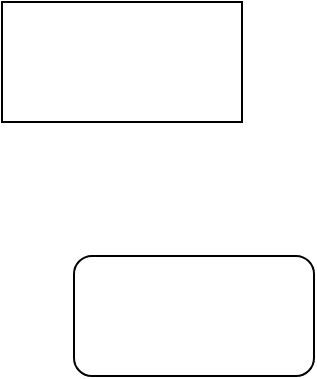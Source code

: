 <mxfile version="18.0.1" type="github">
  <diagram id="aSXv0q1WuANGzLaSVxcl" name="第 1 页">
    <mxGraphModel dx="965" dy="148" grid="0" gridSize="10" guides="1" tooltips="1" connect="1" arrows="1" fold="1" page="0" pageScale="1" pageWidth="827" pageHeight="1169" math="0" shadow="0">
      <root>
        <mxCell id="0" />
        <mxCell id="1" parent="0" />
        <mxCell id="2p5DOkKnU_61QYXEgzsO-1" value="" style="rounded=0;whiteSpace=wrap;html=1;" vertex="1" parent="1">
          <mxGeometry x="202" y="516" width="120" height="60" as="geometry" />
        </mxCell>
        <mxCell id="2p5DOkKnU_61QYXEgzsO-2" value="" style="rounded=1;whiteSpace=wrap;html=1;" vertex="1" parent="1">
          <mxGeometry x="238" y="643" width="120" height="60" as="geometry" />
        </mxCell>
      </root>
    </mxGraphModel>
  </diagram>
</mxfile>

